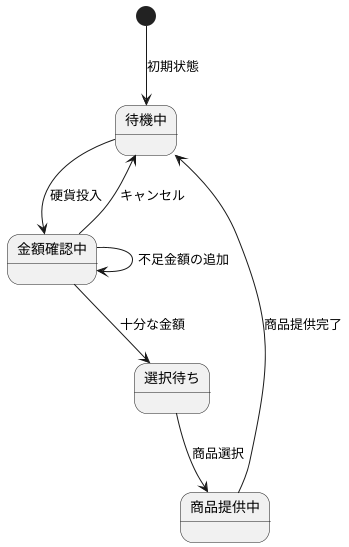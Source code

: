 @startuml
[*] --> 待機中 : 初期状態
待機中 --> 金額確認中 : 硬貨投入
金額確認中 --> 待機中 : キャンセル
金額確認中 --> 選択待ち : 十分な金額
選択待ち --> 商品提供中 : 商品選択
商品提供中 --> 待機中 : 商品提供完了
金額確認中 --> 金額確認中 : 不足金額の追加
@enduml